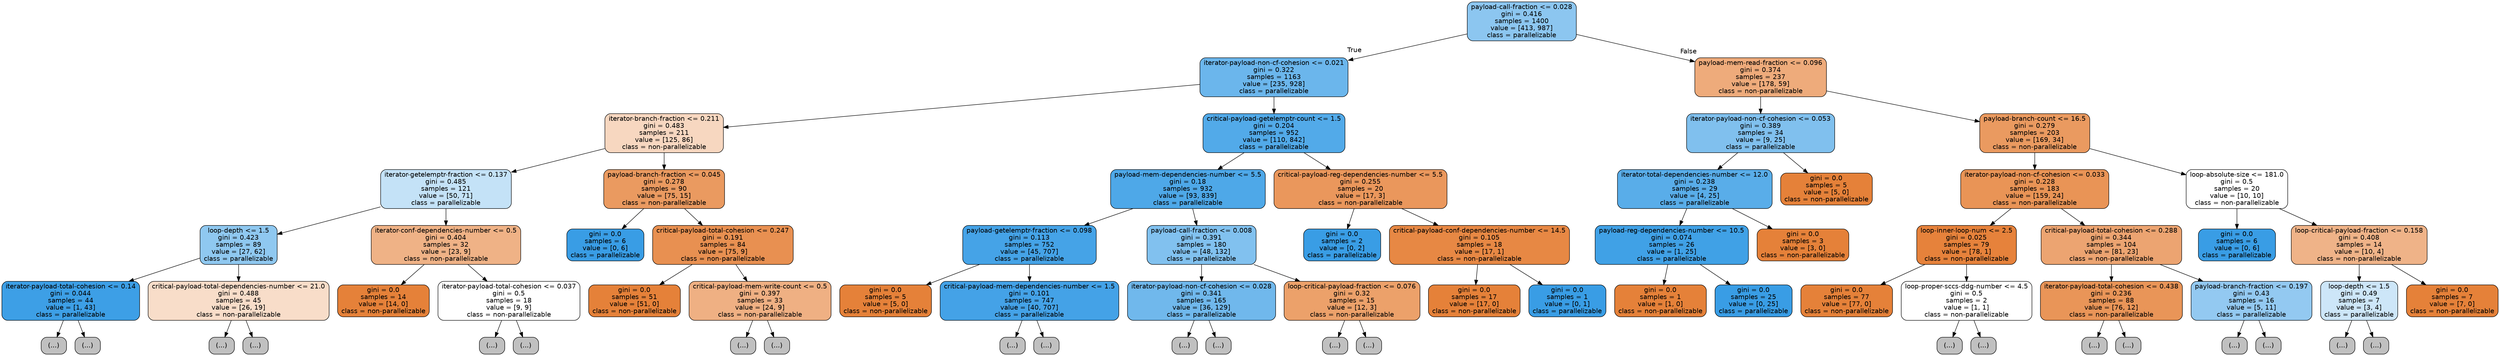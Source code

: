 digraph Tree {
node [shape=box, style="filled, rounded", color="black", fontname=helvetica] ;
edge [fontname=helvetica] ;
0 [label="payload-call-fraction <= 0.028\ngini = 0.416\nsamples = 1400\nvalue = [413, 987]\nclass = parallelizable", fillcolor="#399de594"] ;
1 [label="iterator-payload-non-cf-cohesion <= 0.021\ngini = 0.322\nsamples = 1163\nvalue = [235, 928]\nclass = parallelizable", fillcolor="#399de5be"] ;
0 -> 1 [labeldistance=2.5, labelangle=45, headlabel="True"] ;
2 [label="iterator-branch-fraction <= 0.211\ngini = 0.483\nsamples = 211\nvalue = [125, 86]\nclass = non-parallelizable", fillcolor="#e5813950"] ;
1 -> 2 ;
3 [label="iterator-getelemptr-fraction <= 0.137\ngini = 0.485\nsamples = 121\nvalue = [50, 71]\nclass = parallelizable", fillcolor="#399de54b"] ;
2 -> 3 ;
4 [label="loop-depth <= 1.5\ngini = 0.423\nsamples = 89\nvalue = [27, 62]\nclass = parallelizable", fillcolor="#399de590"] ;
3 -> 4 ;
5 [label="iterator-payload-total-cohesion <= 0.14\ngini = 0.044\nsamples = 44\nvalue = [1, 43]\nclass = parallelizable", fillcolor="#399de5f9"] ;
4 -> 5 ;
6 [label="(...)", fillcolor="#C0C0C0"] ;
5 -> 6 ;
7 [label="(...)", fillcolor="#C0C0C0"] ;
5 -> 7 ;
8 [label="critical-payload-total-dependencies-number <= 21.0\ngini = 0.488\nsamples = 45\nvalue = [26, 19]\nclass = non-parallelizable", fillcolor="#e5813945"] ;
4 -> 8 ;
9 [label="(...)", fillcolor="#C0C0C0"] ;
8 -> 9 ;
16 [label="(...)", fillcolor="#C0C0C0"] ;
8 -> 16 ;
21 [label="iterator-conf-dependencies-number <= 0.5\ngini = 0.404\nsamples = 32\nvalue = [23, 9]\nclass = non-parallelizable", fillcolor="#e581399b"] ;
3 -> 21 ;
22 [label="gini = 0.0\nsamples = 14\nvalue = [14, 0]\nclass = non-parallelizable", fillcolor="#e58139ff"] ;
21 -> 22 ;
23 [label="iterator-payload-total-cohesion <= 0.037\ngini = 0.5\nsamples = 18\nvalue = [9, 9]\nclass = non-parallelizable", fillcolor="#e5813900"] ;
21 -> 23 ;
24 [label="(...)", fillcolor="#C0C0C0"] ;
23 -> 24 ;
25 [label="(...)", fillcolor="#C0C0C0"] ;
23 -> 25 ;
32 [label="payload-branch-fraction <= 0.045\ngini = 0.278\nsamples = 90\nvalue = [75, 15]\nclass = non-parallelizable", fillcolor="#e58139cc"] ;
2 -> 32 ;
33 [label="gini = 0.0\nsamples = 6\nvalue = [0, 6]\nclass = parallelizable", fillcolor="#399de5ff"] ;
32 -> 33 ;
34 [label="critical-payload-total-cohesion <= 0.247\ngini = 0.191\nsamples = 84\nvalue = [75, 9]\nclass = non-parallelizable", fillcolor="#e58139e0"] ;
32 -> 34 ;
35 [label="gini = 0.0\nsamples = 51\nvalue = [51, 0]\nclass = non-parallelizable", fillcolor="#e58139ff"] ;
34 -> 35 ;
36 [label="critical-payload-mem-write-count <= 0.5\ngini = 0.397\nsamples = 33\nvalue = [24, 9]\nclass = non-parallelizable", fillcolor="#e581399f"] ;
34 -> 36 ;
37 [label="(...)", fillcolor="#C0C0C0"] ;
36 -> 37 ;
44 [label="(...)", fillcolor="#C0C0C0"] ;
36 -> 44 ;
49 [label="critical-payload-getelemptr-count <= 1.5\ngini = 0.204\nsamples = 952\nvalue = [110, 842]\nclass = parallelizable", fillcolor="#399de5de"] ;
1 -> 49 ;
50 [label="payload-mem-dependencies-number <= 5.5\ngini = 0.18\nsamples = 932\nvalue = [93, 839]\nclass = parallelizable", fillcolor="#399de5e3"] ;
49 -> 50 ;
51 [label="payload-getelemptr-fraction <= 0.098\ngini = 0.113\nsamples = 752\nvalue = [45, 707]\nclass = parallelizable", fillcolor="#399de5ef"] ;
50 -> 51 ;
52 [label="gini = 0.0\nsamples = 5\nvalue = [5, 0]\nclass = non-parallelizable", fillcolor="#e58139ff"] ;
51 -> 52 ;
53 [label="critical-payload-mem-dependencies-number <= 1.5\ngini = 0.101\nsamples = 747\nvalue = [40, 707]\nclass = parallelizable", fillcolor="#399de5f1"] ;
51 -> 53 ;
54 [label="(...)", fillcolor="#C0C0C0"] ;
53 -> 54 ;
111 [label="(...)", fillcolor="#C0C0C0"] ;
53 -> 111 ;
128 [label="payload-call-fraction <= 0.008\ngini = 0.391\nsamples = 180\nvalue = [48, 132]\nclass = parallelizable", fillcolor="#399de5a2"] ;
50 -> 128 ;
129 [label="iterator-payload-non-cf-cohesion <= 0.028\ngini = 0.341\nsamples = 165\nvalue = [36, 129]\nclass = parallelizable", fillcolor="#399de5b8"] ;
128 -> 129 ;
130 [label="(...)", fillcolor="#C0C0C0"] ;
129 -> 130 ;
137 [label="(...)", fillcolor="#C0C0C0"] ;
129 -> 137 ;
164 [label="loop-critical-payload-fraction <= 0.076\ngini = 0.32\nsamples = 15\nvalue = [12, 3]\nclass = non-parallelizable", fillcolor="#e58139bf"] ;
128 -> 164 ;
165 [label="(...)", fillcolor="#C0C0C0"] ;
164 -> 165 ;
168 [label="(...)", fillcolor="#C0C0C0"] ;
164 -> 168 ;
169 [label="critical-payload-reg-dependencies-number <= 5.5\ngini = 0.255\nsamples = 20\nvalue = [17, 3]\nclass = non-parallelizable", fillcolor="#e58139d2"] ;
49 -> 169 ;
170 [label="gini = 0.0\nsamples = 2\nvalue = [0, 2]\nclass = parallelizable", fillcolor="#399de5ff"] ;
169 -> 170 ;
171 [label="critical-payload-conf-dependencies-number <= 14.5\ngini = 0.105\nsamples = 18\nvalue = [17, 1]\nclass = non-parallelizable", fillcolor="#e58139f0"] ;
169 -> 171 ;
172 [label="gini = 0.0\nsamples = 17\nvalue = [17, 0]\nclass = non-parallelizable", fillcolor="#e58139ff"] ;
171 -> 172 ;
173 [label="gini = 0.0\nsamples = 1\nvalue = [0, 1]\nclass = parallelizable", fillcolor="#399de5ff"] ;
171 -> 173 ;
174 [label="payload-mem-read-fraction <= 0.096\ngini = 0.374\nsamples = 237\nvalue = [178, 59]\nclass = non-parallelizable", fillcolor="#e58139aa"] ;
0 -> 174 [labeldistance=2.5, labelangle=-45, headlabel="False"] ;
175 [label="iterator-payload-non-cf-cohesion <= 0.053\ngini = 0.389\nsamples = 34\nvalue = [9, 25]\nclass = parallelizable", fillcolor="#399de5a3"] ;
174 -> 175 ;
176 [label="iterator-total-dependencies-number <= 12.0\ngini = 0.238\nsamples = 29\nvalue = [4, 25]\nclass = parallelizable", fillcolor="#399de5d6"] ;
175 -> 176 ;
177 [label="payload-reg-dependencies-number <= 10.5\ngini = 0.074\nsamples = 26\nvalue = [1, 25]\nclass = parallelizable", fillcolor="#399de5f5"] ;
176 -> 177 ;
178 [label="gini = 0.0\nsamples = 1\nvalue = [1, 0]\nclass = non-parallelizable", fillcolor="#e58139ff"] ;
177 -> 178 ;
179 [label="gini = 0.0\nsamples = 25\nvalue = [0, 25]\nclass = parallelizable", fillcolor="#399de5ff"] ;
177 -> 179 ;
180 [label="gini = 0.0\nsamples = 3\nvalue = [3, 0]\nclass = non-parallelizable", fillcolor="#e58139ff"] ;
176 -> 180 ;
181 [label="gini = 0.0\nsamples = 5\nvalue = [5, 0]\nclass = non-parallelizable", fillcolor="#e58139ff"] ;
175 -> 181 ;
182 [label="payload-branch-count <= 16.5\ngini = 0.279\nsamples = 203\nvalue = [169, 34]\nclass = non-parallelizable", fillcolor="#e58139cc"] ;
174 -> 182 ;
183 [label="iterator-payload-non-cf-cohesion <= 0.033\ngini = 0.228\nsamples = 183\nvalue = [159, 24]\nclass = non-parallelizable", fillcolor="#e58139d9"] ;
182 -> 183 ;
184 [label="loop-inner-loop-num <= 2.5\ngini = 0.025\nsamples = 79\nvalue = [78, 1]\nclass = non-parallelizable", fillcolor="#e58139fc"] ;
183 -> 184 ;
185 [label="gini = 0.0\nsamples = 77\nvalue = [77, 0]\nclass = non-parallelizable", fillcolor="#e58139ff"] ;
184 -> 185 ;
186 [label="loop-proper-sccs-ddg-number <= 4.5\ngini = 0.5\nsamples = 2\nvalue = [1, 1]\nclass = non-parallelizable", fillcolor="#e5813900"] ;
184 -> 186 ;
187 [label="(...)", fillcolor="#C0C0C0"] ;
186 -> 187 ;
188 [label="(...)", fillcolor="#C0C0C0"] ;
186 -> 188 ;
189 [label="critical-payload-total-cohesion <= 0.288\ngini = 0.344\nsamples = 104\nvalue = [81, 23]\nclass = non-parallelizable", fillcolor="#e58139b7"] ;
183 -> 189 ;
190 [label="iterator-payload-total-cohesion <= 0.438\ngini = 0.236\nsamples = 88\nvalue = [76, 12]\nclass = non-parallelizable", fillcolor="#e58139d7"] ;
189 -> 190 ;
191 [label="(...)", fillcolor="#C0C0C0"] ;
190 -> 191 ;
204 [label="(...)", fillcolor="#C0C0C0"] ;
190 -> 204 ;
209 [label="payload-branch-fraction <= 0.197\ngini = 0.43\nsamples = 16\nvalue = [5, 11]\nclass = parallelizable", fillcolor="#399de58b"] ;
189 -> 209 ;
210 [label="(...)", fillcolor="#C0C0C0"] ;
209 -> 210 ;
213 [label="(...)", fillcolor="#C0C0C0"] ;
209 -> 213 ;
214 [label="loop-absolute-size <= 181.0\ngini = 0.5\nsamples = 20\nvalue = [10, 10]\nclass = non-parallelizable", fillcolor="#e5813900"] ;
182 -> 214 ;
215 [label="gini = 0.0\nsamples = 6\nvalue = [0, 6]\nclass = parallelizable", fillcolor="#399de5ff"] ;
214 -> 215 ;
216 [label="loop-critical-payload-fraction <= 0.158\ngini = 0.408\nsamples = 14\nvalue = [10, 4]\nclass = non-parallelizable", fillcolor="#e5813999"] ;
214 -> 216 ;
217 [label="loop-depth <= 1.5\ngini = 0.49\nsamples = 7\nvalue = [3, 4]\nclass = parallelizable", fillcolor="#399de540"] ;
216 -> 217 ;
218 [label="(...)", fillcolor="#C0C0C0"] ;
217 -> 218 ;
219 [label="(...)", fillcolor="#C0C0C0"] ;
217 -> 219 ;
220 [label="gini = 0.0\nsamples = 7\nvalue = [7, 0]\nclass = non-parallelizable", fillcolor="#e58139ff"] ;
216 -> 220 ;
}